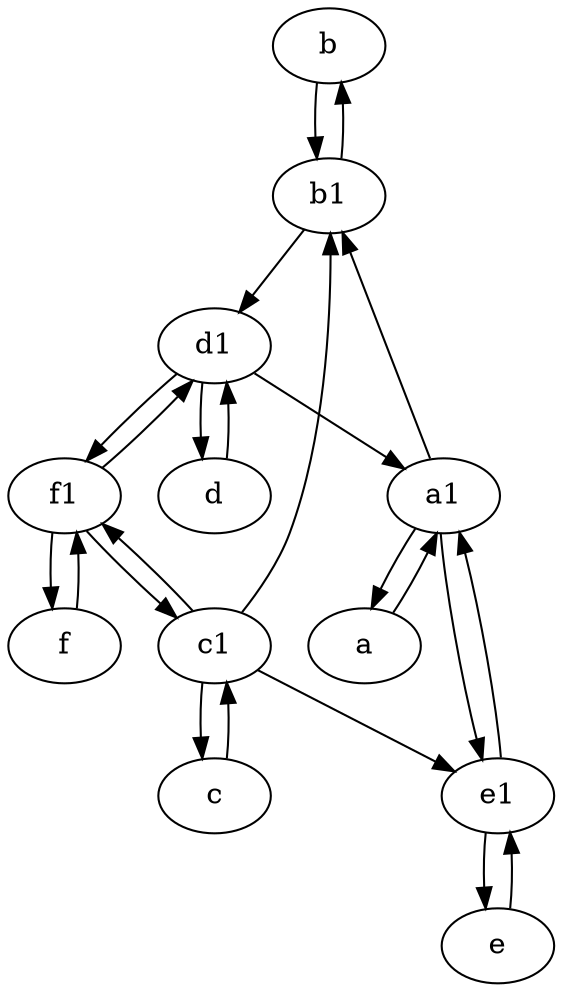 digraph  {
	b [pos="50,20!"];
	d [pos="20,30!"];
	c [pos="20,10!"];
	e [pos="30,50!"];
	b1 [pos="45,20!"];
	f [pos="15,45!"];
	a [pos="40,10!"];
	a1 [pos="40,15!"];
	c1 [pos="30,15!"];
	d1 [pos="25,30!"];
	f1;
	e1 [pos="25,45!"];
	f1 -> c1;
	c1 -> c;
	c1 -> f1;
	d1 -> a1;
	f1 -> d1;
	b1 -> b;
	e1 -> a1;
	d1 -> f1;
	e1 -> e;
	b -> b1;
	c1 -> b1;
	a1 -> a;
	e -> e1;
	b1 -> d1;
	a1 -> e1;
	d1 -> d;
	c1 -> e1;
	a -> a1;
	a1 -> b1;
	d -> d1;
	f -> f1;
	c -> c1;
	f1 -> f;

	}